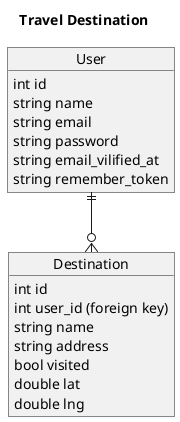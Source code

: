 @startuml
title Travel Destination

Object User {
    int id
    string name
    string email
    string password
    string email_vilified_at
    string remember_token
}

Object Destination {
    int id
    int user_id (foreign key)
    string name
    string address
    bool visited
    double lat
    double lng
}

User ||--o{ Destination

'
'note left of User
'
'end note
'
'note left of Destination
'
'end note
'
'note right of Position
'
'end note

@enduml